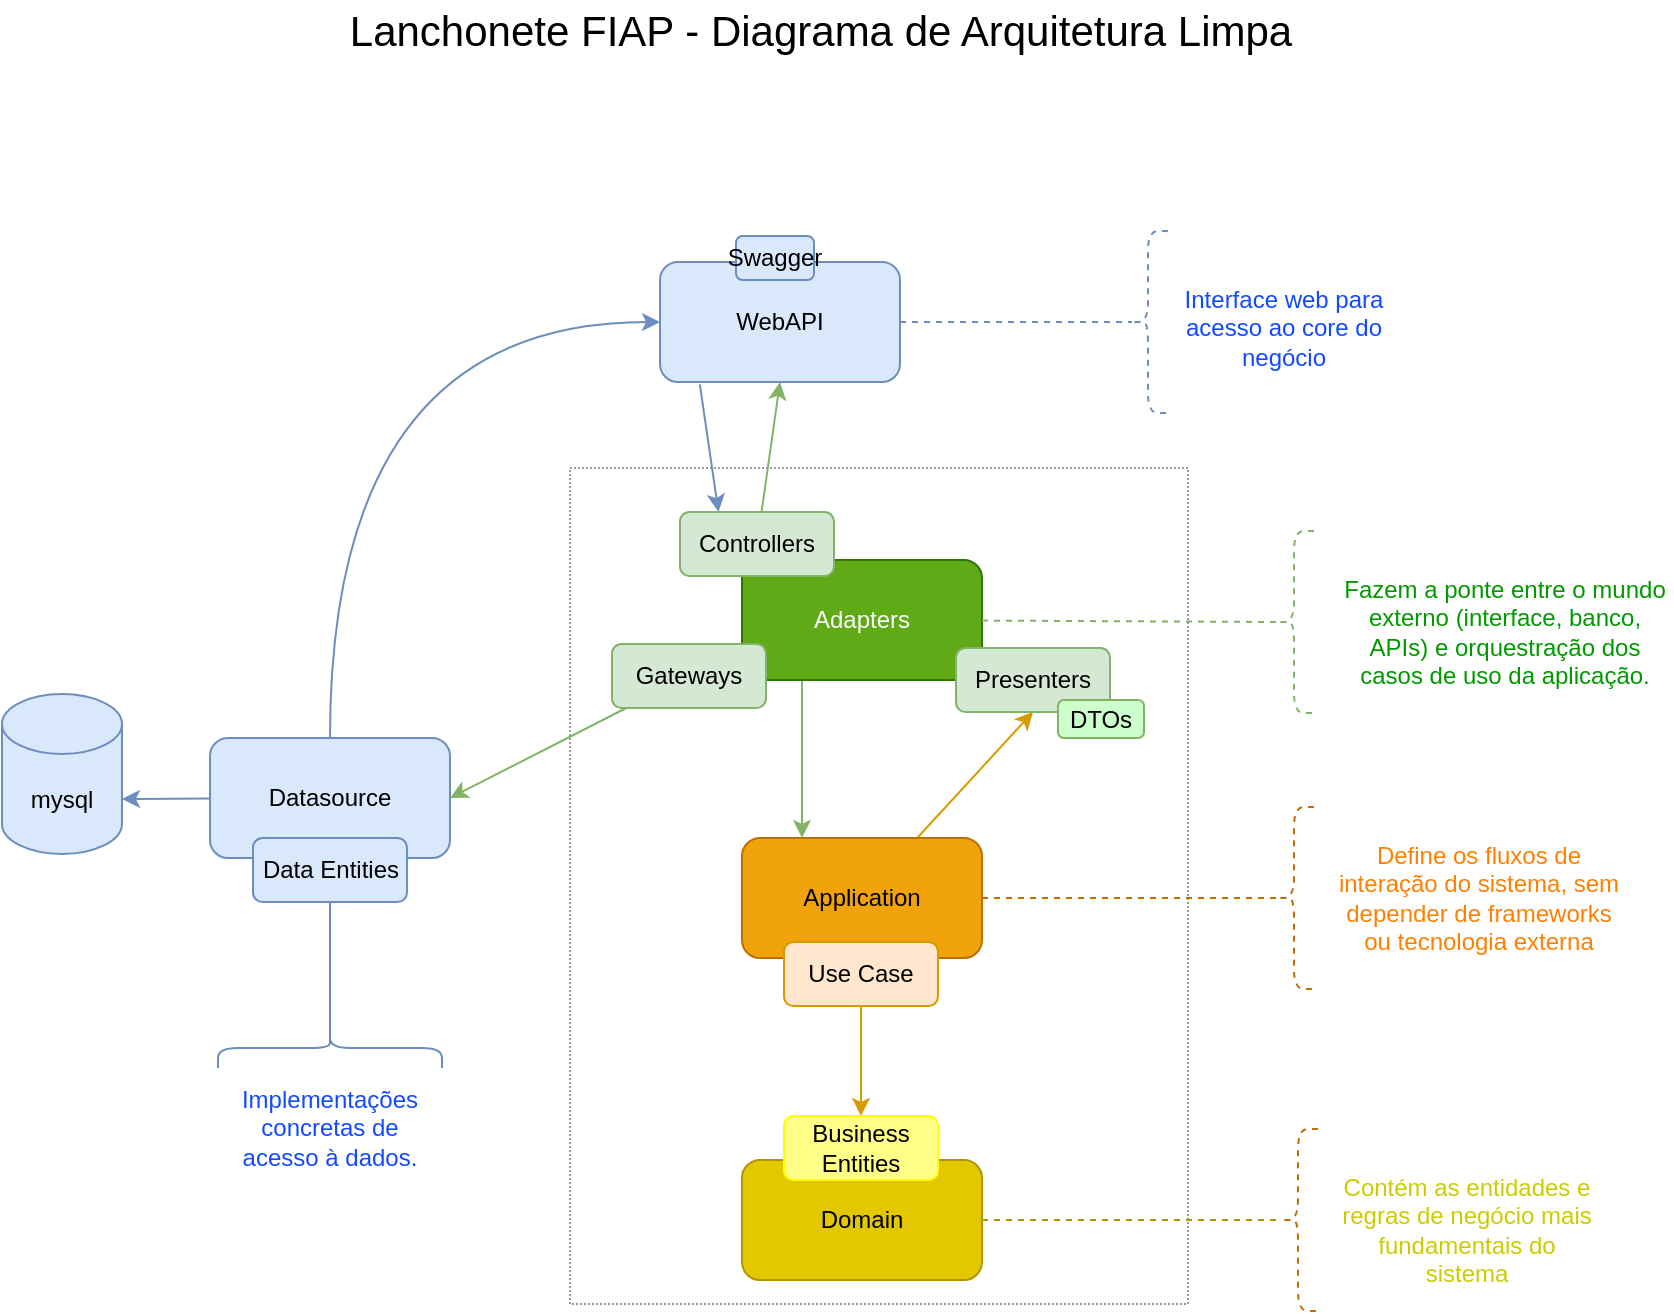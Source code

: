 <mxfile>
    <diagram id="_Lxwwd8MoU2l1HMu992z" name="Discussao">
        <mxGraphModel dx="1306" dy="838" grid="0" gridSize="10" guides="1" tooltips="1" connect="1" arrows="1" fold="1" page="1" pageScale="1" pageWidth="1169" pageHeight="827" math="0" shadow="0">
            <root>
                <mxCell id="0"/>
                <mxCell id="1" parent="0"/>
                <mxCell id="yFhnHNw0qDYzLUIcDgWc-1" value="" style="rounded=0;whiteSpace=wrap;html=1;fillColor=none;dashed=1;dashPattern=1 1;strokeColor=#999999;" parent="1" vertex="1">
                    <mxGeometry x="478" y="292" width="309" height="418" as="geometry"/>
                </mxCell>
                <mxCell id="WTvkGD5z3rarOhvuRpCD-42" style="edgeStyle=none;html=1;entryX=0.25;entryY=0;entryDx=0;entryDy=0;exitX=0.166;exitY=1.02;exitDx=0;exitDy=0;exitPerimeter=0;fillColor=#dae8fc;strokeColor=#6c8ebf;" parent="1" source="yFhnHNw0qDYzLUIcDgWc-2" target="WTvkGD5z3rarOhvuRpCD-19" edge="1">
                    <mxGeometry relative="1" as="geometry"/>
                </mxCell>
                <mxCell id="yFhnHNw0qDYzLUIcDgWc-2" value="WebAPI" style="rounded=1;whiteSpace=wrap;html=1;fillColor=#dae8fc;strokeColor=#6c8ebf;" parent="1" vertex="1">
                    <mxGeometry x="523" y="189" width="120" height="60" as="geometry"/>
                </mxCell>
                <mxCell id="WTvkGD5z3rarOhvuRpCD-33" style="edgeStyle=none;html=1;entryX=0.5;entryY=1;entryDx=0;entryDy=0;fillColor=#ffe6cc;strokeColor=#d79b00;" parent="1" source="yFhnHNw0qDYzLUIcDgWc-3" target="WTvkGD5z3rarOhvuRpCD-28" edge="1">
                    <mxGeometry relative="1" as="geometry"/>
                </mxCell>
                <mxCell id="yFhnHNw0qDYzLUIcDgWc-3" value="Application" style="rounded=1;whiteSpace=wrap;html=1;fillColor=#f0a30a;fontColor=#000000;strokeColor=#BD7000;" parent="1" vertex="1">
                    <mxGeometry x="564" y="477" width="120" height="60" as="geometry"/>
                </mxCell>
                <mxCell id="gViK9RqVyHpwHJrT3peH-1" value="Domain" style="rounded=1;whiteSpace=wrap;html=1;fillColor=#e3c800;fontColor=#000000;strokeColor=#B09500;" parent="1" vertex="1">
                    <mxGeometry x="564" y="638" width="120" height="60" as="geometry"/>
                </mxCell>
                <mxCell id="WTvkGD5z3rarOhvuRpCD-1" value="mysql" style="shape=cylinder3;whiteSpace=wrap;html=1;boundedLbl=1;backgroundOutline=1;size=15;fillColor=#dae8fc;strokeColor=#6c8ebf;" parent="1" vertex="1">
                    <mxGeometry x="194" y="405" width="60" height="80" as="geometry"/>
                </mxCell>
                <mxCell id="WTvkGD5z3rarOhvuRpCD-10" style="edgeStyle=orthogonalEdgeStyle;html=1;entryX=0;entryY=0.5;entryDx=0;entryDy=0;fillColor=#dae8fc;strokeColor=#6c8ebf;curved=1;exitX=0.5;exitY=0;exitDx=0;exitDy=0;" parent="1" source="WTvkGD5z3rarOhvuRpCD-2" target="yFhnHNw0qDYzLUIcDgWc-2" edge="1">
                    <mxGeometry relative="1" as="geometry"/>
                </mxCell>
                <mxCell id="WTvkGD5z3rarOhvuRpCD-2" value="Datasource" style="rounded=1;whiteSpace=wrap;html=1;fillColor=#dae8fc;strokeColor=#6c8ebf;" parent="1" vertex="1">
                    <mxGeometry x="298" y="427" width="120" height="60" as="geometry"/>
                </mxCell>
                <mxCell id="WTvkGD5z3rarOhvuRpCD-3" style="edgeStyle=none;html=1;entryX=1;entryY=0;entryDx=0;entryDy=52.5;entryPerimeter=0;fillColor=#dae8fc;strokeColor=#6c8ebf;" parent="1" source="WTvkGD5z3rarOhvuRpCD-2" target="WTvkGD5z3rarOhvuRpCD-1" edge="1">
                    <mxGeometry relative="1" as="geometry"/>
                </mxCell>
                <mxCell id="WTvkGD5z3rarOhvuRpCD-32" style="edgeStyle=none;html=1;entryX=0.25;entryY=0;entryDx=0;entryDy=0;exitX=0.25;exitY=1;exitDx=0;exitDy=0;fillColor=#d5e8d4;strokeColor=#82b366;" parent="1" source="WTvkGD5z3rarOhvuRpCD-5" target="yFhnHNw0qDYzLUIcDgWc-3" edge="1">
                    <mxGeometry relative="1" as="geometry"/>
                </mxCell>
                <mxCell id="WTvkGD5z3rarOhvuRpCD-5" value="Adapters" style="rounded=1;whiteSpace=wrap;html=1;fillColor=#60a917;strokeColor=#2D7600;fontColor=#ffffff;" parent="1" vertex="1">
                    <mxGeometry x="564" y="338" width="120" height="60" as="geometry"/>
                </mxCell>
                <mxCell id="WTvkGD5z3rarOhvuRpCD-43" style="edgeStyle=none;html=1;entryX=0.5;entryY=1;entryDx=0;entryDy=0;fillColor=#d5e8d4;strokeColor=#82b366;" parent="1" source="WTvkGD5z3rarOhvuRpCD-19" target="yFhnHNw0qDYzLUIcDgWc-2" edge="1">
                    <mxGeometry relative="1" as="geometry"/>
                </mxCell>
                <mxCell id="WTvkGD5z3rarOhvuRpCD-19" value="Controllers" style="rounded=1;whiteSpace=wrap;html=1;fillColor=#d5e8d4;strokeColor=#82b366;" parent="1" vertex="1">
                    <mxGeometry x="533" y="314" width="77" height="32" as="geometry"/>
                </mxCell>
                <mxCell id="WTvkGD5z3rarOhvuRpCD-22" style="edgeStyle=none;html=1;entryX=1;entryY=0.5;entryDx=0;entryDy=0;fillColor=#d5e8d4;strokeColor=#82b366;" parent="1" source="WTvkGD5z3rarOhvuRpCD-20" target="WTvkGD5z3rarOhvuRpCD-2" edge="1">
                    <mxGeometry relative="1" as="geometry"/>
                </mxCell>
                <mxCell id="WTvkGD5z3rarOhvuRpCD-20" value="Gateways" style="rounded=1;whiteSpace=wrap;html=1;fillColor=#d5e8d4;strokeColor=#82b366;" parent="1" vertex="1">
                    <mxGeometry x="499" y="380" width="77" height="32" as="geometry"/>
                </mxCell>
                <mxCell id="WTvkGD5z3rarOhvuRpCD-27" style="edgeStyle=none;html=1;fillColor=#ffe6cc;strokeColor=#d79b00;" parent="1" source="WTvkGD5z3rarOhvuRpCD-23" target="WTvkGD5z3rarOhvuRpCD-25" edge="1">
                    <mxGeometry relative="1" as="geometry"/>
                </mxCell>
                <mxCell id="WTvkGD5z3rarOhvuRpCD-23" value="Use Case" style="rounded=1;whiteSpace=wrap;html=1;fillColor=#ffe6cc;strokeColor=#d79b00;" parent="1" vertex="1">
                    <mxGeometry x="585" y="529" width="77" height="32" as="geometry"/>
                </mxCell>
                <mxCell id="WTvkGD5z3rarOhvuRpCD-25" value="Business Entities" style="rounded=1;whiteSpace=wrap;html=1;fillColor=#ffff88;strokeColor=#FFFF00;" parent="1" vertex="1">
                    <mxGeometry x="585" y="616" width="77" height="32" as="geometry"/>
                </mxCell>
                <mxCell id="WTvkGD5z3rarOhvuRpCD-29" value="" style="edgeStyle=none;html=1;entryX=0;entryY=0.5;entryDx=0;entryDy=0;endArrow=none;endFill=0;dashed=1;dashPattern=8 8;" parent="1" source="WTvkGD5z3rarOhvuRpCD-5" target="WTvkGD5z3rarOhvuRpCD-28" edge="1">
                    <mxGeometry relative="1" as="geometry">
                        <mxPoint x="684" y="368" as="sourcePoint"/>
                        <mxPoint x="834" y="367" as="targetPoint"/>
                    </mxGeometry>
                </mxCell>
                <mxCell id="WTvkGD5z3rarOhvuRpCD-28" value="Presenters" style="rounded=1;whiteSpace=wrap;html=1;fillColor=#d5e8d4;strokeColor=#82b366;" parent="1" vertex="1">
                    <mxGeometry x="671" y="382" width="77" height="32" as="geometry"/>
                </mxCell>
                <mxCell id="WTvkGD5z3rarOhvuRpCD-40" value="Swagger" style="rounded=1;whiteSpace=wrap;html=1;fillColor=#dae8fc;strokeColor=#6c8ebf;" parent="1" vertex="1">
                    <mxGeometry x="561" y="176" width="39" height="22" as="geometry"/>
                </mxCell>
                <mxCell id="WTvkGD5z3rarOhvuRpCD-45" value="Data Entities" style="rounded=1;whiteSpace=wrap;html=1;fillColor=#dae8fc;strokeColor=#6c8ebf;" parent="1" vertex="1">
                    <mxGeometry x="319.5" y="477" width="77" height="32" as="geometry"/>
                </mxCell>
                <mxCell id="WTvkGD5z3rarOhvuRpCD-46" value="DTOs" style="rounded=1;whiteSpace=wrap;html=1;fillColor=#CCFFCC;strokeColor=#82b366;" parent="1" vertex="1">
                    <mxGeometry x="722" y="408" width="43" height="19" as="geometry"/>
                </mxCell>
                <mxCell id="sWMaeBtE2QtC_TRHZz3N-1" value="&lt;span style=&quot;color: rgb(0, 0, 0); font-size: 21px;&quot;&gt;Lanchonete FIAP - Diagrama de Arquitetura Limpa&lt;/span&gt;" style="text;html=1;align=center;verticalAlign=middle;whiteSpace=wrap;rounded=0;" parent="1" vertex="1">
                    <mxGeometry x="314" y="58" width="579" height="30" as="geometry"/>
                </mxCell>
                <mxCell id="2" value="Contém as entidades e regras de negócio mais fundamentais do sistema" style="text;html=1;align=center;verticalAlign=middle;whiteSpace=wrap;rounded=0;fontColor=#CCCC00;" parent="1" vertex="1">
                    <mxGeometry x="862" y="658" width="129" height="30" as="geometry"/>
                </mxCell>
                <mxCell id="3" value="Define os fluxos de interação do sistema, sem depender de frameworks ou tecnologia externa" style="text;html=1;align=center;verticalAlign=middle;whiteSpace=wrap;rounded=0;fontColor=#FF8000;" parent="1" vertex="1">
                    <mxGeometry x="857" y="492" width="151" height="30" as="geometry"/>
                </mxCell>
                <mxCell id="6" value="Fazem a ponte entre o mundo externo (interface, banco, APIs) e orquestração dos casos de uso da aplicação." style="text;html=1;align=center;verticalAlign=middle;whiteSpace=wrap;rounded=0;fontColor=#009900;" parent="1" vertex="1">
                    <mxGeometry x="862" y="359" width="167" height="30" as="geometry"/>
                </mxCell>
                <mxCell id="7" value="Implementações concretas de acesso à dados." style="text;html=1;align=center;verticalAlign=middle;whiteSpace=wrap;rounded=0;fontColor=#134AFF;" parent="1" vertex="1">
                    <mxGeometry x="305" y="607" width="106" height="30" as="geometry"/>
                </mxCell>
                <mxCell id="8" value="Interface web para acesso ao core do negócio" style="text;html=1;align=center;verticalAlign=middle;whiteSpace=wrap;rounded=0;fontColor=#134AFF;" parent="1" vertex="1">
                    <mxGeometry x="765" y="207" width="140" height="30" as="geometry"/>
                </mxCell>
                <mxCell id="9" value="" style="shape=curlyBracket;whiteSpace=wrap;html=1;rounded=1;labelPosition=left;verticalLabelPosition=middle;align=right;verticalAlign=middle;dashed=1;fontColor=#000000;fillColor=#f0a30a;strokeColor=#BD7000;" parent="1" vertex="1">
                    <mxGeometry x="830" y="461.5" width="20" height="91" as="geometry"/>
                </mxCell>
                <mxCell id="11" style="edgeStyle=none;html=1;entryX=0.1;entryY=0.5;entryDx=0;entryDy=0;entryPerimeter=0;endArrow=none;endFill=0;dashed=1;fillColor=#f0a30a;strokeColor=#BD7000;" parent="1" source="yFhnHNw0qDYzLUIcDgWc-3" target="9" edge="1">
                    <mxGeometry relative="1" as="geometry"/>
                </mxCell>
                <mxCell id="13" value="" style="shape=curlyBracket;whiteSpace=wrap;html=1;rounded=1;labelPosition=left;verticalLabelPosition=middle;align=right;verticalAlign=middle;dashed=1;fillColor=#d5e8d4;strokeColor=#82b366;" parent="1" vertex="1">
                    <mxGeometry x="830" y="323.5" width="20" height="91" as="geometry"/>
                </mxCell>
                <mxCell id="14" style="edgeStyle=none;html=1;entryX=0.1;entryY=0.5;entryDx=0;entryDy=0;entryPerimeter=0;dashed=1;endArrow=none;endFill=0;fillColor=#d5e8d4;strokeColor=#82b366;" parent="1" source="WTvkGD5z3rarOhvuRpCD-5" target="13" edge="1">
                    <mxGeometry relative="1" as="geometry"/>
                </mxCell>
                <mxCell id="15" value="" style="shape=curlyBracket;whiteSpace=wrap;html=1;rounded=1;labelPosition=left;verticalLabelPosition=middle;align=right;verticalAlign=middle;dashed=1;fontColor=#000000;fillColor=#f0a30a;strokeColor=#BD7000;" parent="1" vertex="1">
                    <mxGeometry x="832" y="622.5" width="20" height="91" as="geometry"/>
                </mxCell>
                <mxCell id="16" style="edgeStyle=none;html=1;entryX=0.1;entryY=0.5;entryDx=0;entryDy=0;entryPerimeter=0;fillColor=#e3c800;strokeColor=#B09500;dashed=1;endArrow=none;endFill=0;" parent="1" source="gViK9RqVyHpwHJrT3peH-1" target="15" edge="1">
                    <mxGeometry relative="1" as="geometry"/>
                </mxCell>
                <mxCell id="17" value="" style="shape=curlyBracket;whiteSpace=wrap;html=1;rounded=1;labelPosition=left;verticalLabelPosition=middle;align=right;verticalAlign=middle;dashed=1;fillColor=#dae8fc;strokeColor=#6c8ebf;" parent="1" vertex="1">
                    <mxGeometry x="757" y="173.5" width="20" height="91" as="geometry"/>
                </mxCell>
                <mxCell id="18" style="edgeStyle=none;html=1;entryX=0.1;entryY=0.5;entryDx=0;entryDy=0;entryPerimeter=0;dashed=1;fillColor=#dae8fc;strokeColor=#6c8ebf;endArrow=none;endFill=0;" parent="1" source="yFhnHNw0qDYzLUIcDgWc-2" target="17" edge="1">
                    <mxGeometry relative="1" as="geometry"/>
                </mxCell>
                <mxCell id="20" value="" style="shape=curlyBracket;whiteSpace=wrap;html=1;rounded=1;labelPosition=left;verticalLabelPosition=middle;align=right;verticalAlign=middle;rotation=90;fillColor=#dae8fc;strokeColor=#6c8ebf;" parent="1" vertex="1">
                    <mxGeometry x="348" y="526" width="20" height="112" as="geometry"/>
                </mxCell>
                <mxCell id="22" style="edgeStyle=none;html=1;entryX=0.1;entryY=0.5;entryDx=0;entryDy=0;entryPerimeter=0;endArrow=none;endFill=0;fillColor=#dae8fc;strokeColor=#6c8ebf;" parent="1" source="WTvkGD5z3rarOhvuRpCD-45" target="20" edge="1">
                    <mxGeometry relative="1" as="geometry"/>
                </mxCell>
            </root>
        </mxGraphModel>
    </diagram>
</mxfile>